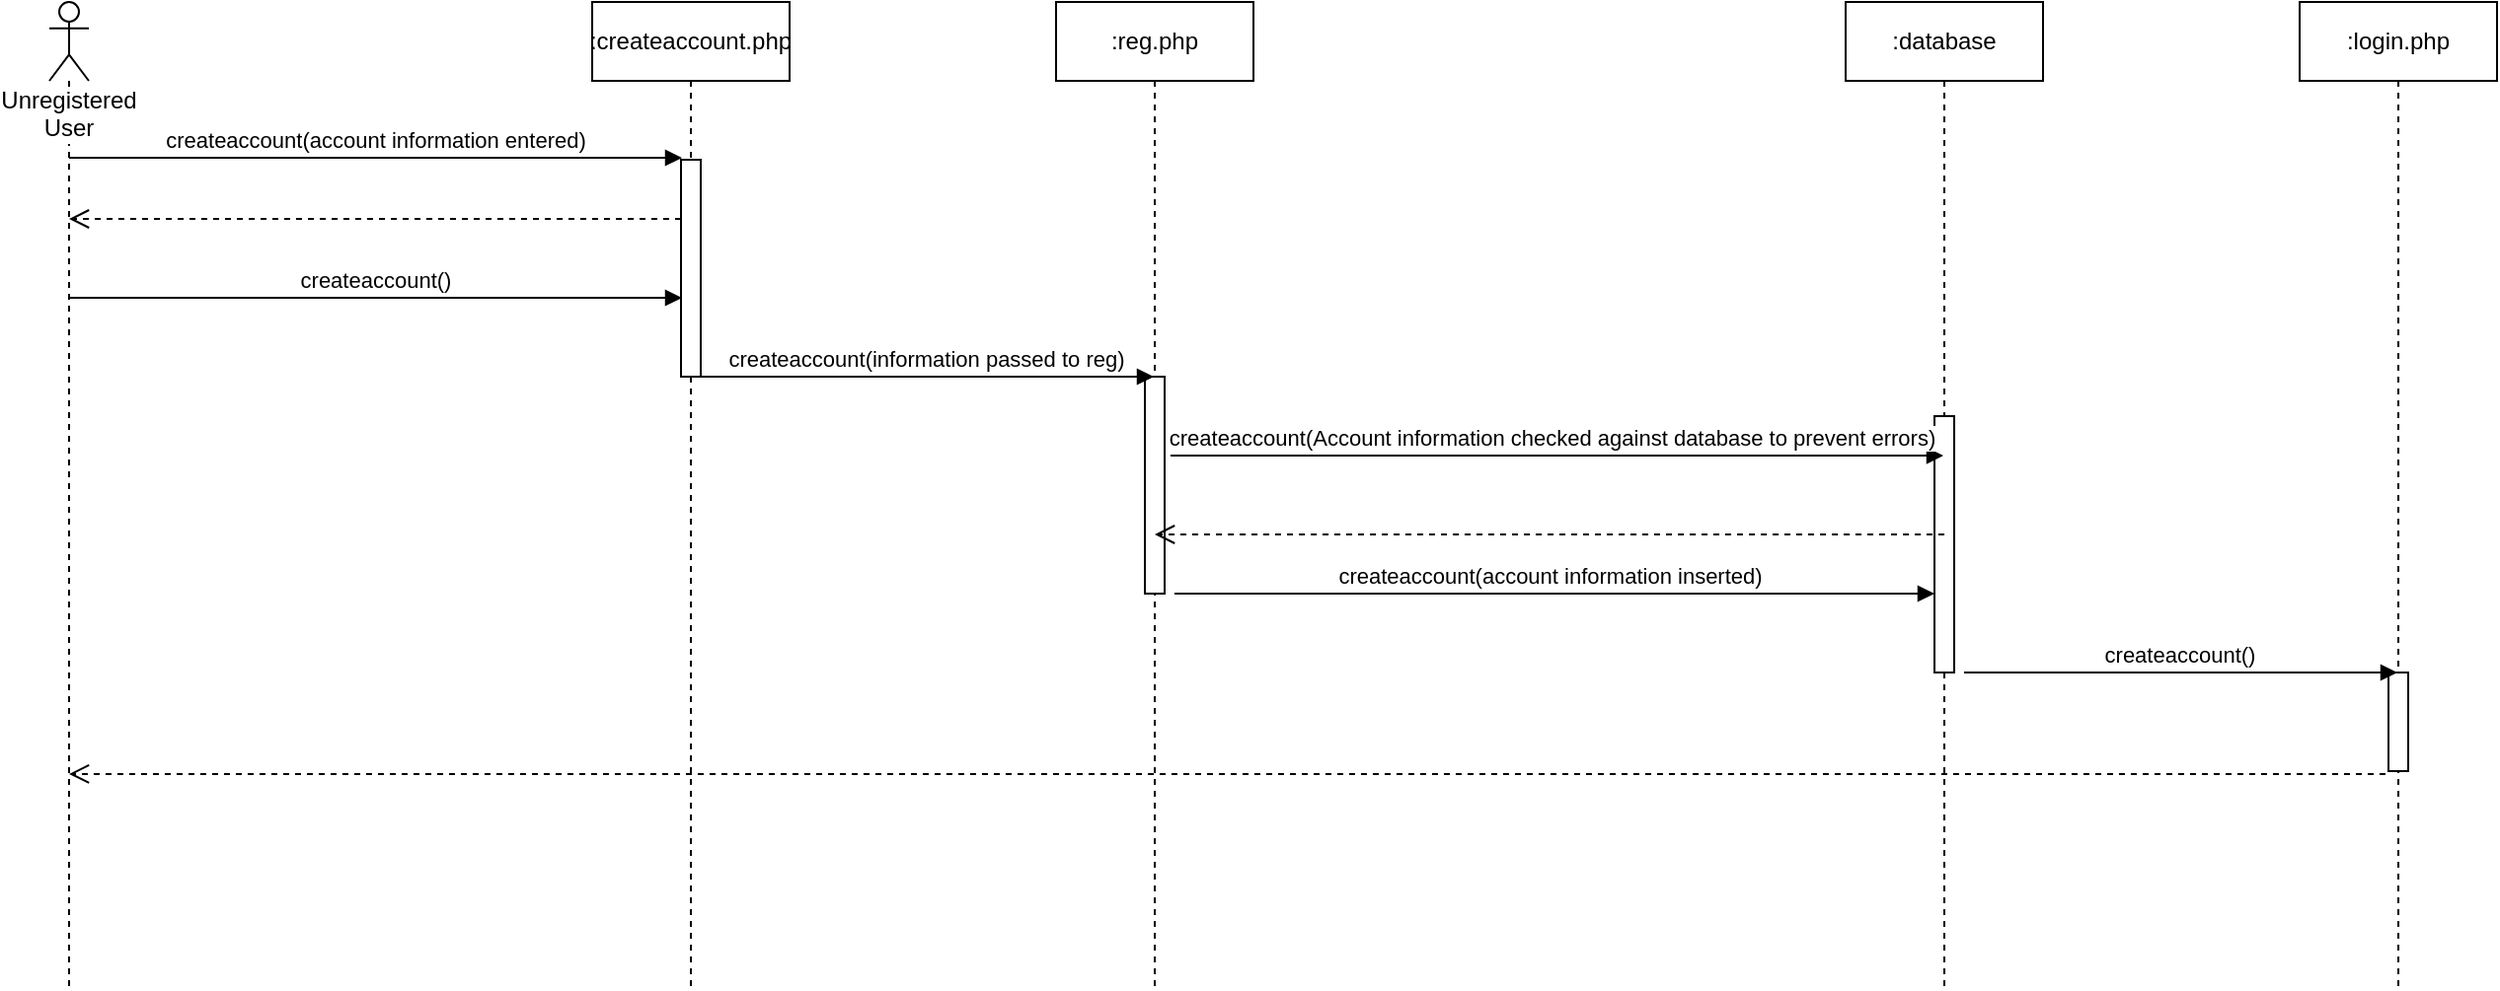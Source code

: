 <mxfile version="12.9.2" type="device"><diagram id="ZE3sxnx8IqKTk9H-iyfp" name="Page-1"><mxGraphModel dx="2272" dy="713" grid="1" gridSize="10" guides="1" tooltips="1" connect="1" arrows="1" fold="1" page="1" pageScale="1" pageWidth="850" pageHeight="1100" math="0" shadow="0"><root><mxCell id="0"/><mxCell id="1" parent="0"/><mxCell id="R0l_ZUdzD7vMh0VcfU_P-4" value=":createaccount.php" style="shape=umlLifeline;perimeter=lifelinePerimeter;whiteSpace=wrap;html=1;container=1;collapsible=0;recursiveResize=0;outlineConnect=0;" parent="1" vertex="1"><mxGeometry x="105" y="180" width="100" height="500" as="geometry"/></mxCell><mxCell id="R0l_ZUdzD7vMh0VcfU_P-5" value="" style="html=1;points=[];perimeter=orthogonalPerimeter;" parent="R0l_ZUdzD7vMh0VcfU_P-4" vertex="1"><mxGeometry x="45" y="80" width="10" height="110" as="geometry"/></mxCell><mxCell id="R0l_ZUdzD7vMh0VcfU_P-9" value=":database" style="shape=umlLifeline;perimeter=lifelinePerimeter;whiteSpace=wrap;html=1;container=1;collapsible=0;recursiveResize=0;outlineConnect=0;" parent="1" vertex="1"><mxGeometry x="740" y="180" width="100" height="500" as="geometry"/></mxCell><mxCell id="R0l_ZUdzD7vMh0VcfU_P-10" value="" style="html=1;points=[];perimeter=orthogonalPerimeter;" parent="R0l_ZUdzD7vMh0VcfU_P-9" vertex="1"><mxGeometry x="45" y="210" width="10" height="130" as="geometry"/></mxCell><mxCell id="Lh2eXKMEfu9ZOBM4wJBx-1" value=":login.php" style="shape=umlLifeline;perimeter=lifelinePerimeter;whiteSpace=wrap;html=1;container=1;collapsible=0;recursiveResize=0;outlineConnect=0;" parent="1" vertex="1"><mxGeometry x="970" y="180" width="100" height="500" as="geometry"/></mxCell><mxCell id="Lh2eXKMEfu9ZOBM4wJBx-2" value="" style="html=1;points=[];perimeter=orthogonalPerimeter;" parent="Lh2eXKMEfu9ZOBM4wJBx-1" vertex="1"><mxGeometry x="45" y="340" width="10" height="50" as="geometry"/></mxCell><mxCell id="XX_8I-9FwTVj-nDgJ06a-1" value=":reg.php" style="shape=umlLifeline;perimeter=lifelinePerimeter;whiteSpace=wrap;html=1;container=1;collapsible=0;recursiveResize=0;outlineConnect=0;" parent="1" vertex="1"><mxGeometry x="340" y="180" width="100" height="500" as="geometry"/></mxCell><mxCell id="XX_8I-9FwTVj-nDgJ06a-5" value="" style="html=1;points=[];perimeter=orthogonalPerimeter;" parent="XX_8I-9FwTVj-nDgJ06a-1" vertex="1"><mxGeometry x="45" y="190" width="10" height="110" as="geometry"/></mxCell><mxCell id="XX_8I-9FwTVj-nDgJ06a-2" value="Unregistered User&lt;br&gt;" style="shape=umlLifeline;participant=umlActor;perimeter=lifelinePerimeter;whiteSpace=wrap;html=1;container=1;collapsible=0;recursiveResize=0;verticalAlign=top;spacingTop=36;labelBackgroundColor=#ffffff;outlineConnect=0;" parent="1" vertex="1"><mxGeometry x="-170" y="180" width="20" height="500" as="geometry"/></mxCell><mxCell id="XX_8I-9FwTVj-nDgJ06a-4" value="createaccount(account information entered)" style="html=1;verticalAlign=bottom;endArrow=block;" parent="1" source="XX_8I-9FwTVj-nDgJ06a-2" edge="1"><mxGeometry x="-0.005" width="80" relative="1" as="geometry"><mxPoint x="50" y="259" as="sourcePoint"/><mxPoint x="150.5" y="259" as="targetPoint"/><mxPoint as="offset"/></mxGeometry></mxCell><mxCell id="XX_8I-9FwTVj-nDgJ06a-7" value="createaccount(information passed to reg)" style="html=1;verticalAlign=bottom;endArrow=block;" parent="1" target="XX_8I-9FwTVj-nDgJ06a-1" edge="1"><mxGeometry x="-0.005" width="80" relative="1" as="geometry"><mxPoint x="159.5" y="370" as="sourcePoint"/><mxPoint x="260" y="370" as="targetPoint"/><mxPoint as="offset"/></mxGeometry></mxCell><mxCell id="XX_8I-9FwTVj-nDgJ06a-8" value="createaccount(Account information checked against database to prevent errors)" style="html=1;verticalAlign=bottom;endArrow=block;exitX=1.297;exitY=0.364;exitDx=0;exitDy=0;exitPerimeter=0;" parent="1" source="XX_8I-9FwTVj-nDgJ06a-5" target="R0l_ZUdzD7vMh0VcfU_P-9" edge="1"><mxGeometry x="-0.011" width="80" relative="1" as="geometry"><mxPoint x="375" y="440" as="sourcePoint"/><mxPoint x="475.5" y="440" as="targetPoint"/><mxPoint as="offset"/></mxGeometry></mxCell><mxCell id="XX_8I-9FwTVj-nDgJ06a-9" value="createaccount()" style="html=1;verticalAlign=bottom;endArrow=block;" parent="1" target="Lh2eXKMEfu9ZOBM4wJBx-1" edge="1"><mxGeometry x="-0.005" width="80" relative="1" as="geometry"><mxPoint x="800" y="520" as="sourcePoint"/><mxPoint x="614.5" y="520" as="targetPoint"/><mxPoint as="offset"/></mxGeometry></mxCell><mxCell id="-MbEEweZ41JFwUBHb4Q3-1" value="" style="html=1;verticalAlign=bottom;endArrow=open;dashed=1;endSize=8;" parent="1" target="XX_8I-9FwTVj-nDgJ06a-2" edge="1"><mxGeometry relative="1" as="geometry"><mxPoint x="150" y="290" as="sourcePoint"/><mxPoint x="70" y="290" as="targetPoint"/></mxGeometry></mxCell><mxCell id="-MbEEweZ41JFwUBHb4Q3-2" value="createaccount()" style="html=1;verticalAlign=bottom;endArrow=block;" parent="1" source="XX_8I-9FwTVj-nDgJ06a-2" edge="1"><mxGeometry x="-0.005" width="80" relative="1" as="geometry"><mxPoint x="50" y="330" as="sourcePoint"/><mxPoint x="150.5" y="330" as="targetPoint"/><mxPoint as="offset"/></mxGeometry></mxCell><mxCell id="-MbEEweZ41JFwUBHb4Q3-3" value="" style="html=1;verticalAlign=bottom;endArrow=open;dashed=1;endSize=8;exitX=-0.152;exitY=1.029;exitDx=0;exitDy=0;exitPerimeter=0;" parent="1" source="Lh2eXKMEfu9ZOBM4wJBx-2" target="XX_8I-9FwTVj-nDgJ06a-2" edge="1"><mxGeometry relative="1" as="geometry"><mxPoint x="620.5" y="570" as="sourcePoint"/><mxPoint x="520" y="570" as="targetPoint"/></mxGeometry></mxCell><mxCell id="DQLttFIL-L10T4-8ArmQ-1" value="createaccount(account information inserted)" style="html=1;verticalAlign=bottom;endArrow=block;" parent="1" target="R0l_ZUdzD7vMh0VcfU_P-10" edge="1"><mxGeometry x="-0.013" width="80" relative="1" as="geometry"><mxPoint x="400" y="480" as="sourcePoint"/><mxPoint x="482.5" y="480" as="targetPoint"/><mxPoint as="offset"/></mxGeometry></mxCell><mxCell id="DQLttFIL-L10T4-8ArmQ-3" value="" style="html=1;verticalAlign=bottom;endArrow=open;dashed=1;endSize=8;" parent="1" target="XX_8I-9FwTVj-nDgJ06a-1" edge="1"><mxGeometry relative="1" as="geometry"><mxPoint x="790" y="450" as="sourcePoint"/><mxPoint x="710" y="450" as="targetPoint"/><mxPoint as="offset"/></mxGeometry></mxCell></root></mxGraphModel></diagram></mxfile>